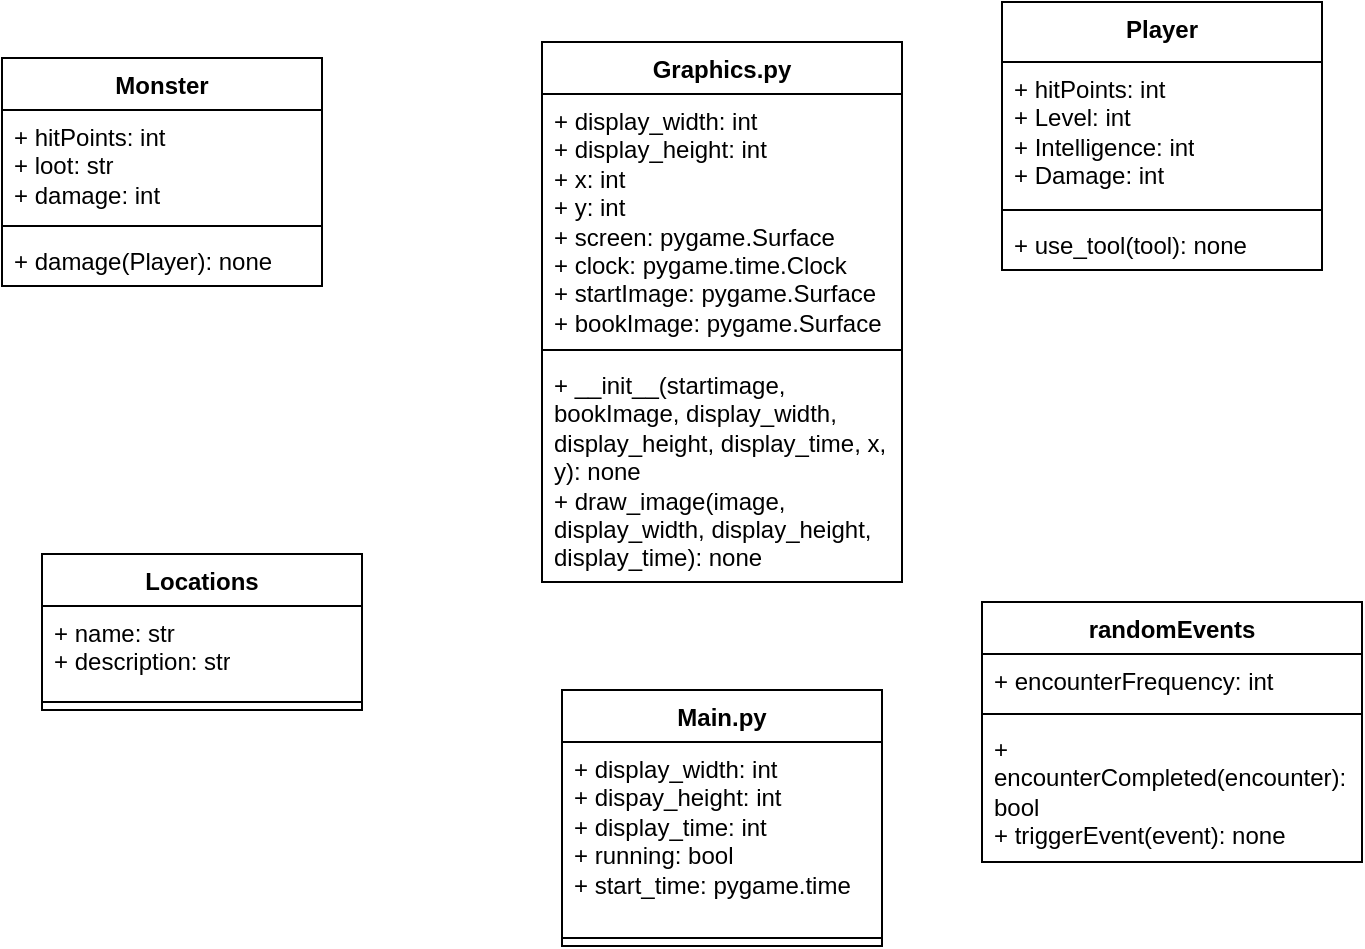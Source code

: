 <mxfile version="24.0.7" type="device">
  <diagram name="Page-1" id="xxLzbWOs6Ypp5kgbufra">
    <mxGraphModel dx="794" dy="458" grid="1" gridSize="10" guides="1" tooltips="1" connect="1" arrows="1" fold="1" page="1" pageScale="1" pageWidth="850" pageHeight="1100" math="0" shadow="0">
      <root>
        <mxCell id="0" />
        <mxCell id="1" parent="0" />
        <mxCell id="_YFQa5YUms1L-VkqHwmq-1" value="Main.py" style="swimlane;fontStyle=1;align=center;verticalAlign=top;childLayout=stackLayout;horizontal=1;startSize=26;horizontalStack=0;resizeParent=1;resizeParentMax=0;resizeLast=0;collapsible=1;marginBottom=0;whiteSpace=wrap;html=1;" vertex="1" parent="1">
          <mxGeometry x="340" y="354" width="160" height="128" as="geometry" />
        </mxCell>
        <mxCell id="_YFQa5YUms1L-VkqHwmq-2" value="+ display_width: int&lt;div&gt;+ dispay_height: int&lt;/div&gt;&lt;div&gt;+ display_time: int&lt;/div&gt;&lt;div&gt;+ running: bool&lt;/div&gt;&lt;div&gt;+ start_time: pygame.time&lt;/div&gt;" style="text;strokeColor=none;fillColor=none;align=left;verticalAlign=top;spacingLeft=4;spacingRight=4;overflow=hidden;rotatable=0;points=[[0,0.5],[1,0.5]];portConstraint=eastwest;whiteSpace=wrap;html=1;" vertex="1" parent="_YFQa5YUms1L-VkqHwmq-1">
          <mxGeometry y="26" width="160" height="94" as="geometry" />
        </mxCell>
        <mxCell id="_YFQa5YUms1L-VkqHwmq-3" value="" style="line;strokeWidth=1;fillColor=none;align=left;verticalAlign=middle;spacingTop=-1;spacingLeft=3;spacingRight=3;rotatable=0;labelPosition=right;points=[];portConstraint=eastwest;strokeColor=inherit;" vertex="1" parent="_YFQa5YUms1L-VkqHwmq-1">
          <mxGeometry y="120" width="160" height="8" as="geometry" />
        </mxCell>
        <mxCell id="_YFQa5YUms1L-VkqHwmq-5" value="Player" style="swimlane;fontStyle=1;align=center;verticalAlign=top;childLayout=stackLayout;horizontal=1;startSize=30;horizontalStack=0;resizeParent=1;resizeParentMax=0;resizeLast=0;collapsible=1;marginBottom=0;whiteSpace=wrap;html=1;" vertex="1" parent="1">
          <mxGeometry x="560" y="10" width="160" height="134" as="geometry" />
        </mxCell>
        <mxCell id="_YFQa5YUms1L-VkqHwmq-6" value="+ hitPoints: int&lt;div&gt;+ Level: int&lt;/div&gt;&lt;div&gt;+ Intelligence: int&lt;/div&gt;&lt;div&gt;+ Damage: int&lt;/div&gt;" style="text;strokeColor=none;fillColor=none;align=left;verticalAlign=top;spacingLeft=4;spacingRight=4;overflow=hidden;rotatable=0;points=[[0,0.5],[1,0.5]];portConstraint=eastwest;whiteSpace=wrap;html=1;" vertex="1" parent="_YFQa5YUms1L-VkqHwmq-5">
          <mxGeometry y="30" width="160" height="70" as="geometry" />
        </mxCell>
        <mxCell id="_YFQa5YUms1L-VkqHwmq-7" value="" style="line;strokeWidth=1;fillColor=none;align=left;verticalAlign=middle;spacingTop=-1;spacingLeft=3;spacingRight=3;rotatable=0;labelPosition=right;points=[];portConstraint=eastwest;strokeColor=inherit;" vertex="1" parent="_YFQa5YUms1L-VkqHwmq-5">
          <mxGeometry y="100" width="160" height="8" as="geometry" />
        </mxCell>
        <mxCell id="_YFQa5YUms1L-VkqHwmq-8" value="+ use_tool(tool): none" style="text;strokeColor=none;fillColor=none;align=left;verticalAlign=top;spacingLeft=4;spacingRight=4;overflow=hidden;rotatable=0;points=[[0,0.5],[1,0.5]];portConstraint=eastwest;whiteSpace=wrap;html=1;" vertex="1" parent="_YFQa5YUms1L-VkqHwmq-5">
          <mxGeometry y="108" width="160" height="26" as="geometry" />
        </mxCell>
        <mxCell id="_YFQa5YUms1L-VkqHwmq-9" value="Monster" style="swimlane;fontStyle=1;align=center;verticalAlign=top;childLayout=stackLayout;horizontal=1;startSize=26;horizontalStack=0;resizeParent=1;resizeParentMax=0;resizeLast=0;collapsible=1;marginBottom=0;whiteSpace=wrap;html=1;" vertex="1" parent="1">
          <mxGeometry x="60" y="38" width="160" height="114" as="geometry" />
        </mxCell>
        <mxCell id="_YFQa5YUms1L-VkqHwmq-10" value="+ hitPoints: int&lt;div&gt;+ loot: str&lt;/div&gt;&lt;div&gt;+ damage: int&lt;/div&gt;&lt;div&gt;&lt;br&gt;&lt;/div&gt;" style="text;strokeColor=none;fillColor=none;align=left;verticalAlign=top;spacingLeft=4;spacingRight=4;overflow=hidden;rotatable=0;points=[[0,0.5],[1,0.5]];portConstraint=eastwest;whiteSpace=wrap;html=1;" vertex="1" parent="_YFQa5YUms1L-VkqHwmq-9">
          <mxGeometry y="26" width="160" height="54" as="geometry" />
        </mxCell>
        <mxCell id="_YFQa5YUms1L-VkqHwmq-11" value="" style="line;strokeWidth=1;fillColor=none;align=left;verticalAlign=middle;spacingTop=-1;spacingLeft=3;spacingRight=3;rotatable=0;labelPosition=right;points=[];portConstraint=eastwest;strokeColor=inherit;" vertex="1" parent="_YFQa5YUms1L-VkqHwmq-9">
          <mxGeometry y="80" width="160" height="8" as="geometry" />
        </mxCell>
        <mxCell id="_YFQa5YUms1L-VkqHwmq-12" value="+ damage(Player): none" style="text;strokeColor=none;fillColor=none;align=left;verticalAlign=top;spacingLeft=4;spacingRight=4;overflow=hidden;rotatable=0;points=[[0,0.5],[1,0.5]];portConstraint=eastwest;whiteSpace=wrap;html=1;" vertex="1" parent="_YFQa5YUms1L-VkqHwmq-9">
          <mxGeometry y="88" width="160" height="26" as="geometry" />
        </mxCell>
        <mxCell id="_YFQa5YUms1L-VkqHwmq-13" value="Locations" style="swimlane;fontStyle=1;align=center;verticalAlign=top;childLayout=stackLayout;horizontal=1;startSize=26;horizontalStack=0;resizeParent=1;resizeParentMax=0;resizeLast=0;collapsible=1;marginBottom=0;whiteSpace=wrap;html=1;" vertex="1" parent="1">
          <mxGeometry x="80" y="286" width="160" height="78" as="geometry" />
        </mxCell>
        <mxCell id="_YFQa5YUms1L-VkqHwmq-14" value="+ name: str&lt;div&gt;+ description: str&lt;/div&gt;" style="text;strokeColor=none;fillColor=none;align=left;verticalAlign=top;spacingLeft=4;spacingRight=4;overflow=hidden;rotatable=0;points=[[0,0.5],[1,0.5]];portConstraint=eastwest;whiteSpace=wrap;html=1;" vertex="1" parent="_YFQa5YUms1L-VkqHwmq-13">
          <mxGeometry y="26" width="160" height="44" as="geometry" />
        </mxCell>
        <mxCell id="_YFQa5YUms1L-VkqHwmq-15" value="" style="line;strokeWidth=1;fillColor=none;align=left;verticalAlign=middle;spacingTop=-1;spacingLeft=3;spacingRight=3;rotatable=0;labelPosition=right;points=[];portConstraint=eastwest;strokeColor=inherit;" vertex="1" parent="_YFQa5YUms1L-VkqHwmq-13">
          <mxGeometry y="70" width="160" height="8" as="geometry" />
        </mxCell>
        <mxCell id="_YFQa5YUms1L-VkqHwmq-17" value="randomEvents" style="swimlane;fontStyle=1;align=center;verticalAlign=top;childLayout=stackLayout;horizontal=1;startSize=26;horizontalStack=0;resizeParent=1;resizeParentMax=0;resizeLast=0;collapsible=1;marginBottom=0;whiteSpace=wrap;html=1;" vertex="1" parent="1">
          <mxGeometry x="550" y="310" width="190" height="130" as="geometry" />
        </mxCell>
        <mxCell id="_YFQa5YUms1L-VkqHwmq-18" value="+ encounterFrequency: int" style="text;strokeColor=none;fillColor=none;align=left;verticalAlign=top;spacingLeft=4;spacingRight=4;overflow=hidden;rotatable=0;points=[[0,0.5],[1,0.5]];portConstraint=eastwest;whiteSpace=wrap;html=1;" vertex="1" parent="_YFQa5YUms1L-VkqHwmq-17">
          <mxGeometry y="26" width="190" height="26" as="geometry" />
        </mxCell>
        <mxCell id="_YFQa5YUms1L-VkqHwmq-19" value="" style="line;strokeWidth=1;fillColor=none;align=left;verticalAlign=middle;spacingTop=-1;spacingLeft=3;spacingRight=3;rotatable=0;labelPosition=right;points=[];portConstraint=eastwest;strokeColor=inherit;" vertex="1" parent="_YFQa5YUms1L-VkqHwmq-17">
          <mxGeometry y="52" width="190" height="8" as="geometry" />
        </mxCell>
        <mxCell id="_YFQa5YUms1L-VkqHwmq-20" value="+ encounterCompleted(encounter): bool&lt;div&gt;+ triggerEvent(event): none&lt;/div&gt;" style="text;strokeColor=none;fillColor=none;align=left;verticalAlign=top;spacingLeft=4;spacingRight=4;overflow=hidden;rotatable=0;points=[[0,0.5],[1,0.5]];portConstraint=eastwest;whiteSpace=wrap;html=1;" vertex="1" parent="_YFQa5YUms1L-VkqHwmq-17">
          <mxGeometry y="60" width="190" height="70" as="geometry" />
        </mxCell>
        <mxCell id="_YFQa5YUms1L-VkqHwmq-22" value="Graphics.py" style="swimlane;fontStyle=1;align=center;verticalAlign=top;childLayout=stackLayout;horizontal=1;startSize=26;horizontalStack=0;resizeParent=1;resizeParentMax=0;resizeLast=0;collapsible=1;marginBottom=0;whiteSpace=wrap;html=1;" vertex="1" parent="1">
          <mxGeometry x="330" y="30" width="180" height="270" as="geometry" />
        </mxCell>
        <mxCell id="_YFQa5YUms1L-VkqHwmq-23" value="+ display_width: int&lt;div&gt;+ display_height: int&lt;/div&gt;&lt;div&gt;+ x: int&lt;/div&gt;&lt;div&gt;+ y: int&lt;/div&gt;&lt;div&gt;&lt;div&gt;+ screen: pygame.Surface&amp;nbsp; +&amp;nbsp;&lt;span style=&quot;background-color: initial;&quot;&gt;clock: pygame.time.Clock&amp;nbsp;&lt;/span&gt;&lt;/div&gt;&lt;div&gt;&lt;span style=&quot;background-color: initial;&quot;&gt;+ startImage: pygame.Surface&amp;nbsp; +&amp;nbsp;&lt;/span&gt;&lt;span style=&quot;background-color: initial;&quot;&gt;bookImage: pygame.Surface&amp;nbsp;&lt;/span&gt;&lt;/div&gt;&lt;/div&gt;" style="text;strokeColor=none;fillColor=none;align=left;verticalAlign=top;spacingLeft=4;spacingRight=4;overflow=hidden;rotatable=0;points=[[0,0.5],[1,0.5]];portConstraint=eastwest;whiteSpace=wrap;html=1;" vertex="1" parent="_YFQa5YUms1L-VkqHwmq-22">
          <mxGeometry y="26" width="180" height="124" as="geometry" />
        </mxCell>
        <mxCell id="_YFQa5YUms1L-VkqHwmq-24" value="" style="line;strokeWidth=1;fillColor=none;align=left;verticalAlign=middle;spacingTop=-1;spacingLeft=3;spacingRight=3;rotatable=0;labelPosition=right;points=[];portConstraint=eastwest;strokeColor=inherit;" vertex="1" parent="_YFQa5YUms1L-VkqHwmq-22">
          <mxGeometry y="150" width="180" height="8" as="geometry" />
        </mxCell>
        <mxCell id="_YFQa5YUms1L-VkqHwmq-25" value="+ __init__(startimage, bookImage, display_width, display_height, display_time, x, y): none&lt;div&gt;+ draw_image(image, display_width, display_height, display_time): none&lt;/div&gt;" style="text;strokeColor=none;fillColor=none;align=left;verticalAlign=top;spacingLeft=4;spacingRight=4;overflow=hidden;rotatable=0;points=[[0,0.5],[1,0.5]];portConstraint=eastwest;whiteSpace=wrap;html=1;" vertex="1" parent="_YFQa5YUms1L-VkqHwmq-22">
          <mxGeometry y="158" width="180" height="112" as="geometry" />
        </mxCell>
      </root>
    </mxGraphModel>
  </diagram>
</mxfile>
